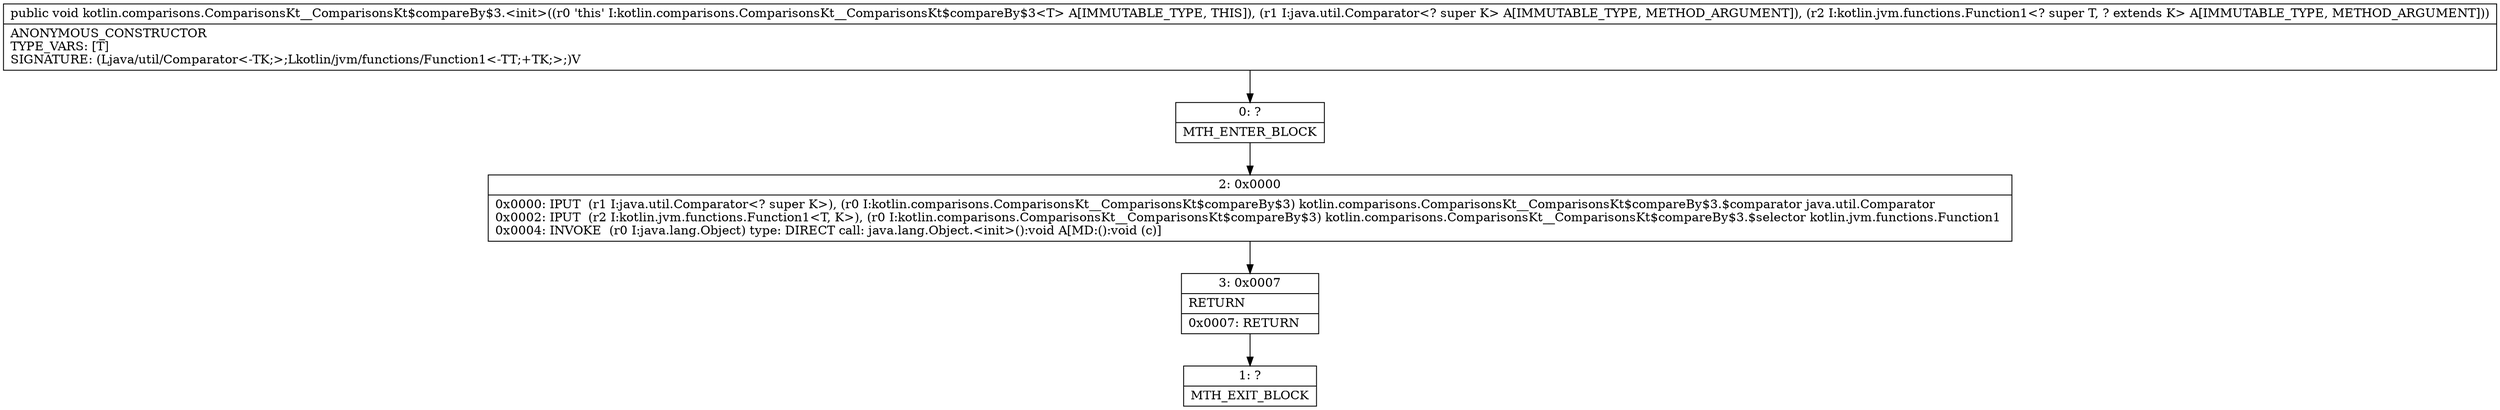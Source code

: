 digraph "CFG forkotlin.comparisons.ComparisonsKt__ComparisonsKt$compareBy$3.\<init\>(Ljava\/util\/Comparator;Lkotlin\/jvm\/functions\/Function1;)V" {
Node_0 [shape=record,label="{0\:\ ?|MTH_ENTER_BLOCK\l}"];
Node_2 [shape=record,label="{2\:\ 0x0000|0x0000: IPUT  (r1 I:java.util.Comparator\<? super K\>), (r0 I:kotlin.comparisons.ComparisonsKt__ComparisonsKt$compareBy$3) kotlin.comparisons.ComparisonsKt__ComparisonsKt$compareBy$3.$comparator java.util.Comparator \l0x0002: IPUT  (r2 I:kotlin.jvm.functions.Function1\<T, K\>), (r0 I:kotlin.comparisons.ComparisonsKt__ComparisonsKt$compareBy$3) kotlin.comparisons.ComparisonsKt__ComparisonsKt$compareBy$3.$selector kotlin.jvm.functions.Function1 \l0x0004: INVOKE  (r0 I:java.lang.Object) type: DIRECT call: java.lang.Object.\<init\>():void A[MD:():void (c)]\l}"];
Node_3 [shape=record,label="{3\:\ 0x0007|RETURN\l|0x0007: RETURN   \l}"];
Node_1 [shape=record,label="{1\:\ ?|MTH_EXIT_BLOCK\l}"];
MethodNode[shape=record,label="{public void kotlin.comparisons.ComparisonsKt__ComparisonsKt$compareBy$3.\<init\>((r0 'this' I:kotlin.comparisons.ComparisonsKt__ComparisonsKt$compareBy$3\<T\> A[IMMUTABLE_TYPE, THIS]), (r1 I:java.util.Comparator\<? super K\> A[IMMUTABLE_TYPE, METHOD_ARGUMENT]), (r2 I:kotlin.jvm.functions.Function1\<? super T, ? extends K\> A[IMMUTABLE_TYPE, METHOD_ARGUMENT]))  | ANONYMOUS_CONSTRUCTOR\lTYPE_VARS: [T]\lSIGNATURE: (Ljava\/util\/Comparator\<\-TK;\>;Lkotlin\/jvm\/functions\/Function1\<\-TT;+TK;\>;)V\l}"];
MethodNode -> Node_0;Node_0 -> Node_2;
Node_2 -> Node_3;
Node_3 -> Node_1;
}

